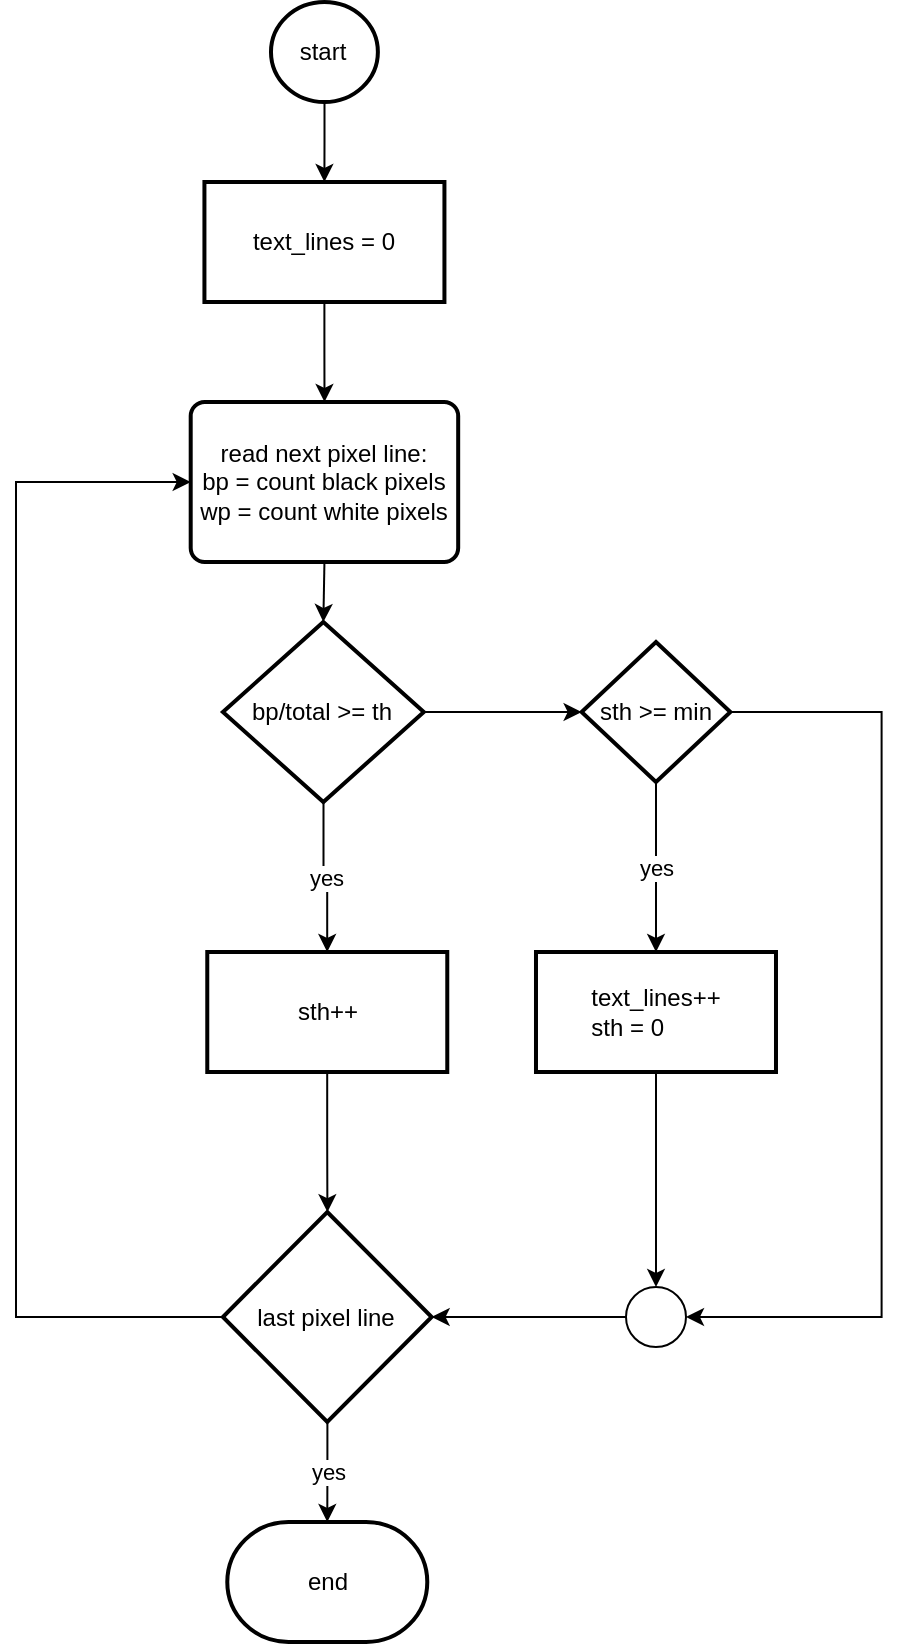 <mxfile version="13.6.5">
    <diagram id="C5RBs43oDa-KdzZeNtuy" name="Page-1">
        <mxGraphModel dx="890" dy="1768" grid="1" gridSize="10" guides="1" tooltips="1" connect="1" arrows="1" fold="1" page="1" pageScale="1" pageWidth="827" pageHeight="1169" math="0" shadow="0">
            <root>
                <mxCell id="WIyWlLk6GJQsqaUBKTNV-0"/>
                <mxCell id="WIyWlLk6GJQsqaUBKTNV-1" parent="WIyWlLk6GJQsqaUBKTNV-0"/>
                <mxCell id="dkqBunsD5Hl_xN2AM6MB-7" style="edgeStyle=orthogonalEdgeStyle;rounded=0;orthogonalLoop=1;jettySize=auto;html=1;exitX=0.5;exitY=1;exitDx=0;exitDy=0;entryX=0.5;entryY=0;entryDx=0;entryDy=0;entryPerimeter=0;" parent="WIyWlLk6GJQsqaUBKTNV-1" source="dkqBunsD5Hl_xN2AM6MB-1" target="dkqBunsD5Hl_xN2AM6MB-6" edge="1">
                    <mxGeometry relative="1" as="geometry"/>
                </mxCell>
                <mxCell id="dkqBunsD5Hl_xN2AM6MB-1" value="&lt;div align=&quot;center&quot;&gt;read next pixel line:&lt;/div&gt;&lt;div align=&quot;center&quot;&gt;bp = count black pixels&lt;/div&gt;&lt;div align=&quot;center&quot;&gt;wp = count white pixels&lt;br&gt;&lt;/div&gt;" style="rounded=1;whiteSpace=wrap;html=1;absoluteArcSize=1;arcSize=14;strokeWidth=2;align=center;" parent="WIyWlLk6GJQsqaUBKTNV-1" vertex="1">
                    <mxGeometry x="284.35" y="-950" width="133.74" height="80" as="geometry"/>
                </mxCell>
                <mxCell id="dkqBunsD5Hl_xN2AM6MB-16" value="&lt;div&gt;yes&lt;/div&gt;" style="edgeStyle=orthogonalEdgeStyle;rounded=0;orthogonalLoop=1;jettySize=auto;html=1;" parent="WIyWlLk6GJQsqaUBKTNV-1" source="dkqBunsD5Hl_xN2AM6MB-6" target="dkqBunsD5Hl_xN2AM6MB-15" edge="1">
                    <mxGeometry relative="1" as="geometry"/>
                </mxCell>
                <mxCell id="dkqBunsD5Hl_xN2AM6MB-21" value="" style="edgeStyle=orthogonalEdgeStyle;rounded=0;orthogonalLoop=1;jettySize=auto;html=1;" parent="WIyWlLk6GJQsqaUBKTNV-1" source="dkqBunsD5Hl_xN2AM6MB-6" target="dkqBunsD5Hl_xN2AM6MB-20" edge="1">
                    <mxGeometry relative="1" as="geometry"/>
                </mxCell>
                <mxCell id="dkqBunsD5Hl_xN2AM6MB-6" value="bp/total &amp;gt;= th" style="strokeWidth=2;html=1;shape=mxgraph.flowchart.decision;whiteSpace=wrap;" parent="WIyWlLk6GJQsqaUBKTNV-1" vertex="1">
                    <mxGeometry x="300.45" y="-840" width="100.45" height="90" as="geometry"/>
                </mxCell>
                <mxCell id="dkqBunsD5Hl_xN2AM6MB-28" value="" style="edgeStyle=orthogonalEdgeStyle;rounded=0;orthogonalLoop=1;jettySize=auto;html=1;" parent="WIyWlLk6GJQsqaUBKTNV-1" source="dkqBunsD5Hl_xN2AM6MB-15" target="dkqBunsD5Hl_xN2AM6MB-27" edge="1">
                    <mxGeometry relative="1" as="geometry"/>
                </mxCell>
                <mxCell id="dkqBunsD5Hl_xN2AM6MB-15" value="sth++" style="whiteSpace=wrap;html=1;strokeWidth=2;" parent="WIyWlLk6GJQsqaUBKTNV-1" vertex="1">
                    <mxGeometry x="292.635" y="-675" width="120" height="60" as="geometry"/>
                </mxCell>
                <mxCell id="dkqBunsD5Hl_xN2AM6MB-24" value="yes" style="edgeStyle=orthogonalEdgeStyle;rounded=0;orthogonalLoop=1;jettySize=auto;html=1;" parent="WIyWlLk6GJQsqaUBKTNV-1" source="dkqBunsD5Hl_xN2AM6MB-20" target="dkqBunsD5Hl_xN2AM6MB-23" edge="1">
                    <mxGeometry relative="1" as="geometry"/>
                </mxCell>
                <mxCell id="dkqBunsD5Hl_xN2AM6MB-47" style="edgeStyle=orthogonalEdgeStyle;rounded=0;orthogonalLoop=1;jettySize=auto;html=1;entryX=1;entryY=0.5;entryDx=0;entryDy=0;entryPerimeter=0;" parent="WIyWlLk6GJQsqaUBKTNV-1" source="dkqBunsD5Hl_xN2AM6MB-20" target="dkqBunsD5Hl_xN2AM6MB-44" edge="1">
                    <mxGeometry relative="1" as="geometry">
                        <Array as="points">
                            <mxPoint x="629.81" y="-795"/>
                            <mxPoint x="629.81" y="-492"/>
                        </Array>
                    </mxGeometry>
                </mxCell>
                <mxCell id="dkqBunsD5Hl_xN2AM6MB-20" value="&lt;div&gt;sth &amp;gt;= min&lt;br&gt;&lt;/div&gt;" style="strokeWidth=2;html=1;shape=mxgraph.flowchart.decision;whiteSpace=wrap;" parent="WIyWlLk6GJQsqaUBKTNV-1" vertex="1">
                    <mxGeometry x="479.81" y="-830" width="74.37" height="70" as="geometry"/>
                </mxCell>
                <mxCell id="dkqBunsD5Hl_xN2AM6MB-35" style="edgeStyle=orthogonalEdgeStyle;rounded=0;orthogonalLoop=1;jettySize=auto;html=1;entryX=1;entryY=0.5;entryDx=0;entryDy=0;" parent="WIyWlLk6GJQsqaUBKTNV-1" source="dkqBunsD5Hl_xN2AM6MB-44" target="dkqBunsD5Hl_xN2AM6MB-27" edge="1">
                    <mxGeometry relative="1" as="geometry">
                        <Array as="points"/>
                    </mxGeometry>
                </mxCell>
                <mxCell id="dkqBunsD5Hl_xN2AM6MB-48" style="edgeStyle=orthogonalEdgeStyle;rounded=0;orthogonalLoop=1;jettySize=auto;html=1;entryX=0.5;entryY=0;entryDx=0;entryDy=0;entryPerimeter=0;" parent="WIyWlLk6GJQsqaUBKTNV-1" source="dkqBunsD5Hl_xN2AM6MB-23" target="dkqBunsD5Hl_xN2AM6MB-44" edge="1">
                    <mxGeometry relative="1" as="geometry"/>
                </mxCell>
                <mxCell id="dkqBunsD5Hl_xN2AM6MB-23" value="&lt;div&gt;text_lines++&lt;/div&gt;&lt;div align=&quot;left&quot;&gt;sth = 0&lt;br&gt;&lt;/div&gt;" style="whiteSpace=wrap;html=1;strokeWidth=2;" parent="WIyWlLk6GJQsqaUBKTNV-1" vertex="1">
                    <mxGeometry x="456.995" y="-675" width="120" height="60" as="geometry"/>
                </mxCell>
                <mxCell id="dkqBunsD5Hl_xN2AM6MB-37" style="edgeStyle=orthogonalEdgeStyle;rounded=0;orthogonalLoop=1;jettySize=auto;html=1;exitX=0;exitY=0.5;exitDx=0;exitDy=0;entryX=0;entryY=0.5;entryDx=0;entryDy=0;" parent="WIyWlLk6GJQsqaUBKTNV-1" source="dkqBunsD5Hl_xN2AM6MB-27" target="dkqBunsD5Hl_xN2AM6MB-1" edge="1">
                    <mxGeometry relative="1" as="geometry">
                        <Array as="points">
                            <mxPoint x="197" y="-492"/>
                            <mxPoint x="197" y="-910"/>
                        </Array>
                    </mxGeometry>
                </mxCell>
                <mxCell id="dkqBunsD5Hl_xN2AM6MB-40" value="yes" style="edgeStyle=orthogonalEdgeStyle;rounded=0;orthogonalLoop=1;jettySize=auto;html=1;entryX=0.5;entryY=0;entryDx=0;entryDy=0;entryPerimeter=0;" parent="WIyWlLk6GJQsqaUBKTNV-1" source="dkqBunsD5Hl_xN2AM6MB-27" target="dkqBunsD5Hl_xN2AM6MB-38" edge="1">
                    <mxGeometry relative="1" as="geometry"/>
                </mxCell>
                <mxCell id="dkqBunsD5Hl_xN2AM6MB-27" value="last pixel line " style="rhombus;whiteSpace=wrap;html=1;strokeWidth=2;" parent="WIyWlLk6GJQsqaUBKTNV-1" vertex="1">
                    <mxGeometry x="300.45" y="-545" width="104.37" height="105" as="geometry"/>
                </mxCell>
                <mxCell id="dkqBunsD5Hl_xN2AM6MB-38" value="end" style="strokeWidth=2;html=1;shape=mxgraph.flowchart.terminator;whiteSpace=wrap;" parent="WIyWlLk6GJQsqaUBKTNV-1" vertex="1">
                    <mxGeometry x="302.64" y="-390" width="100" height="60" as="geometry"/>
                </mxCell>
                <mxCell id="dkqBunsD5Hl_xN2AM6MB-51" value="" style="edgeStyle=orthogonalEdgeStyle;rounded=0;orthogonalLoop=1;jettySize=auto;html=1;" parent="WIyWlLk6GJQsqaUBKTNV-1" source="dkqBunsD5Hl_xN2AM6MB-41" target="dkqBunsD5Hl_xN2AM6MB-50" edge="1">
                    <mxGeometry relative="1" as="geometry"/>
                </mxCell>
                <mxCell id="dkqBunsD5Hl_xN2AM6MB-41" value="start" style="strokeWidth=2;html=1;shape=mxgraph.flowchart.start_2;whiteSpace=wrap;" parent="WIyWlLk6GJQsqaUBKTNV-1" vertex="1">
                    <mxGeometry x="324.49" y="-1150" width="53.45" height="50" as="geometry"/>
                </mxCell>
                <mxCell id="dkqBunsD5Hl_xN2AM6MB-44" value="" style="verticalLabelPosition=bottom;verticalAlign=top;html=1;shape=mxgraph.flowchart.on-page_reference;" parent="WIyWlLk6GJQsqaUBKTNV-1" vertex="1">
                    <mxGeometry x="502" y="-507.5" width="30" height="30" as="geometry"/>
                </mxCell>
                <mxCell id="dkqBunsD5Hl_xN2AM6MB-52" value="" style="edgeStyle=orthogonalEdgeStyle;rounded=0;orthogonalLoop=1;jettySize=auto;html=1;" parent="WIyWlLk6GJQsqaUBKTNV-1" source="dkqBunsD5Hl_xN2AM6MB-50" target="dkqBunsD5Hl_xN2AM6MB-1" edge="1">
                    <mxGeometry relative="1" as="geometry"/>
                </mxCell>
                <mxCell id="dkqBunsD5Hl_xN2AM6MB-50" value="text_lines = 0" style="whiteSpace=wrap;html=1;strokeWidth=2;" parent="WIyWlLk6GJQsqaUBKTNV-1" vertex="1">
                    <mxGeometry x="291.215" y="-1060" width="120" height="60" as="geometry"/>
                </mxCell>
            </root>
        </mxGraphModel>
    </diagram>
</mxfile>